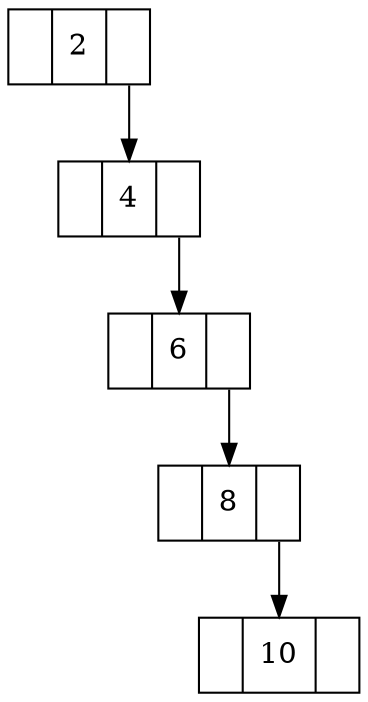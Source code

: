 digraph BST {
node [shape=record]
2[label="<L> |<D> 2|<R> "]
4[label="<L> |<D> 4|<R> "]
6[label="<L> |<D> 6|<R> "]
8[label="<L> |<D> 8|<R> "]
10[label="<L> |<D> 10|<R> "]
8:R -> 10:D
6:R -> 8:D
4:R -> 6:D
2:R -> 4:D
}
